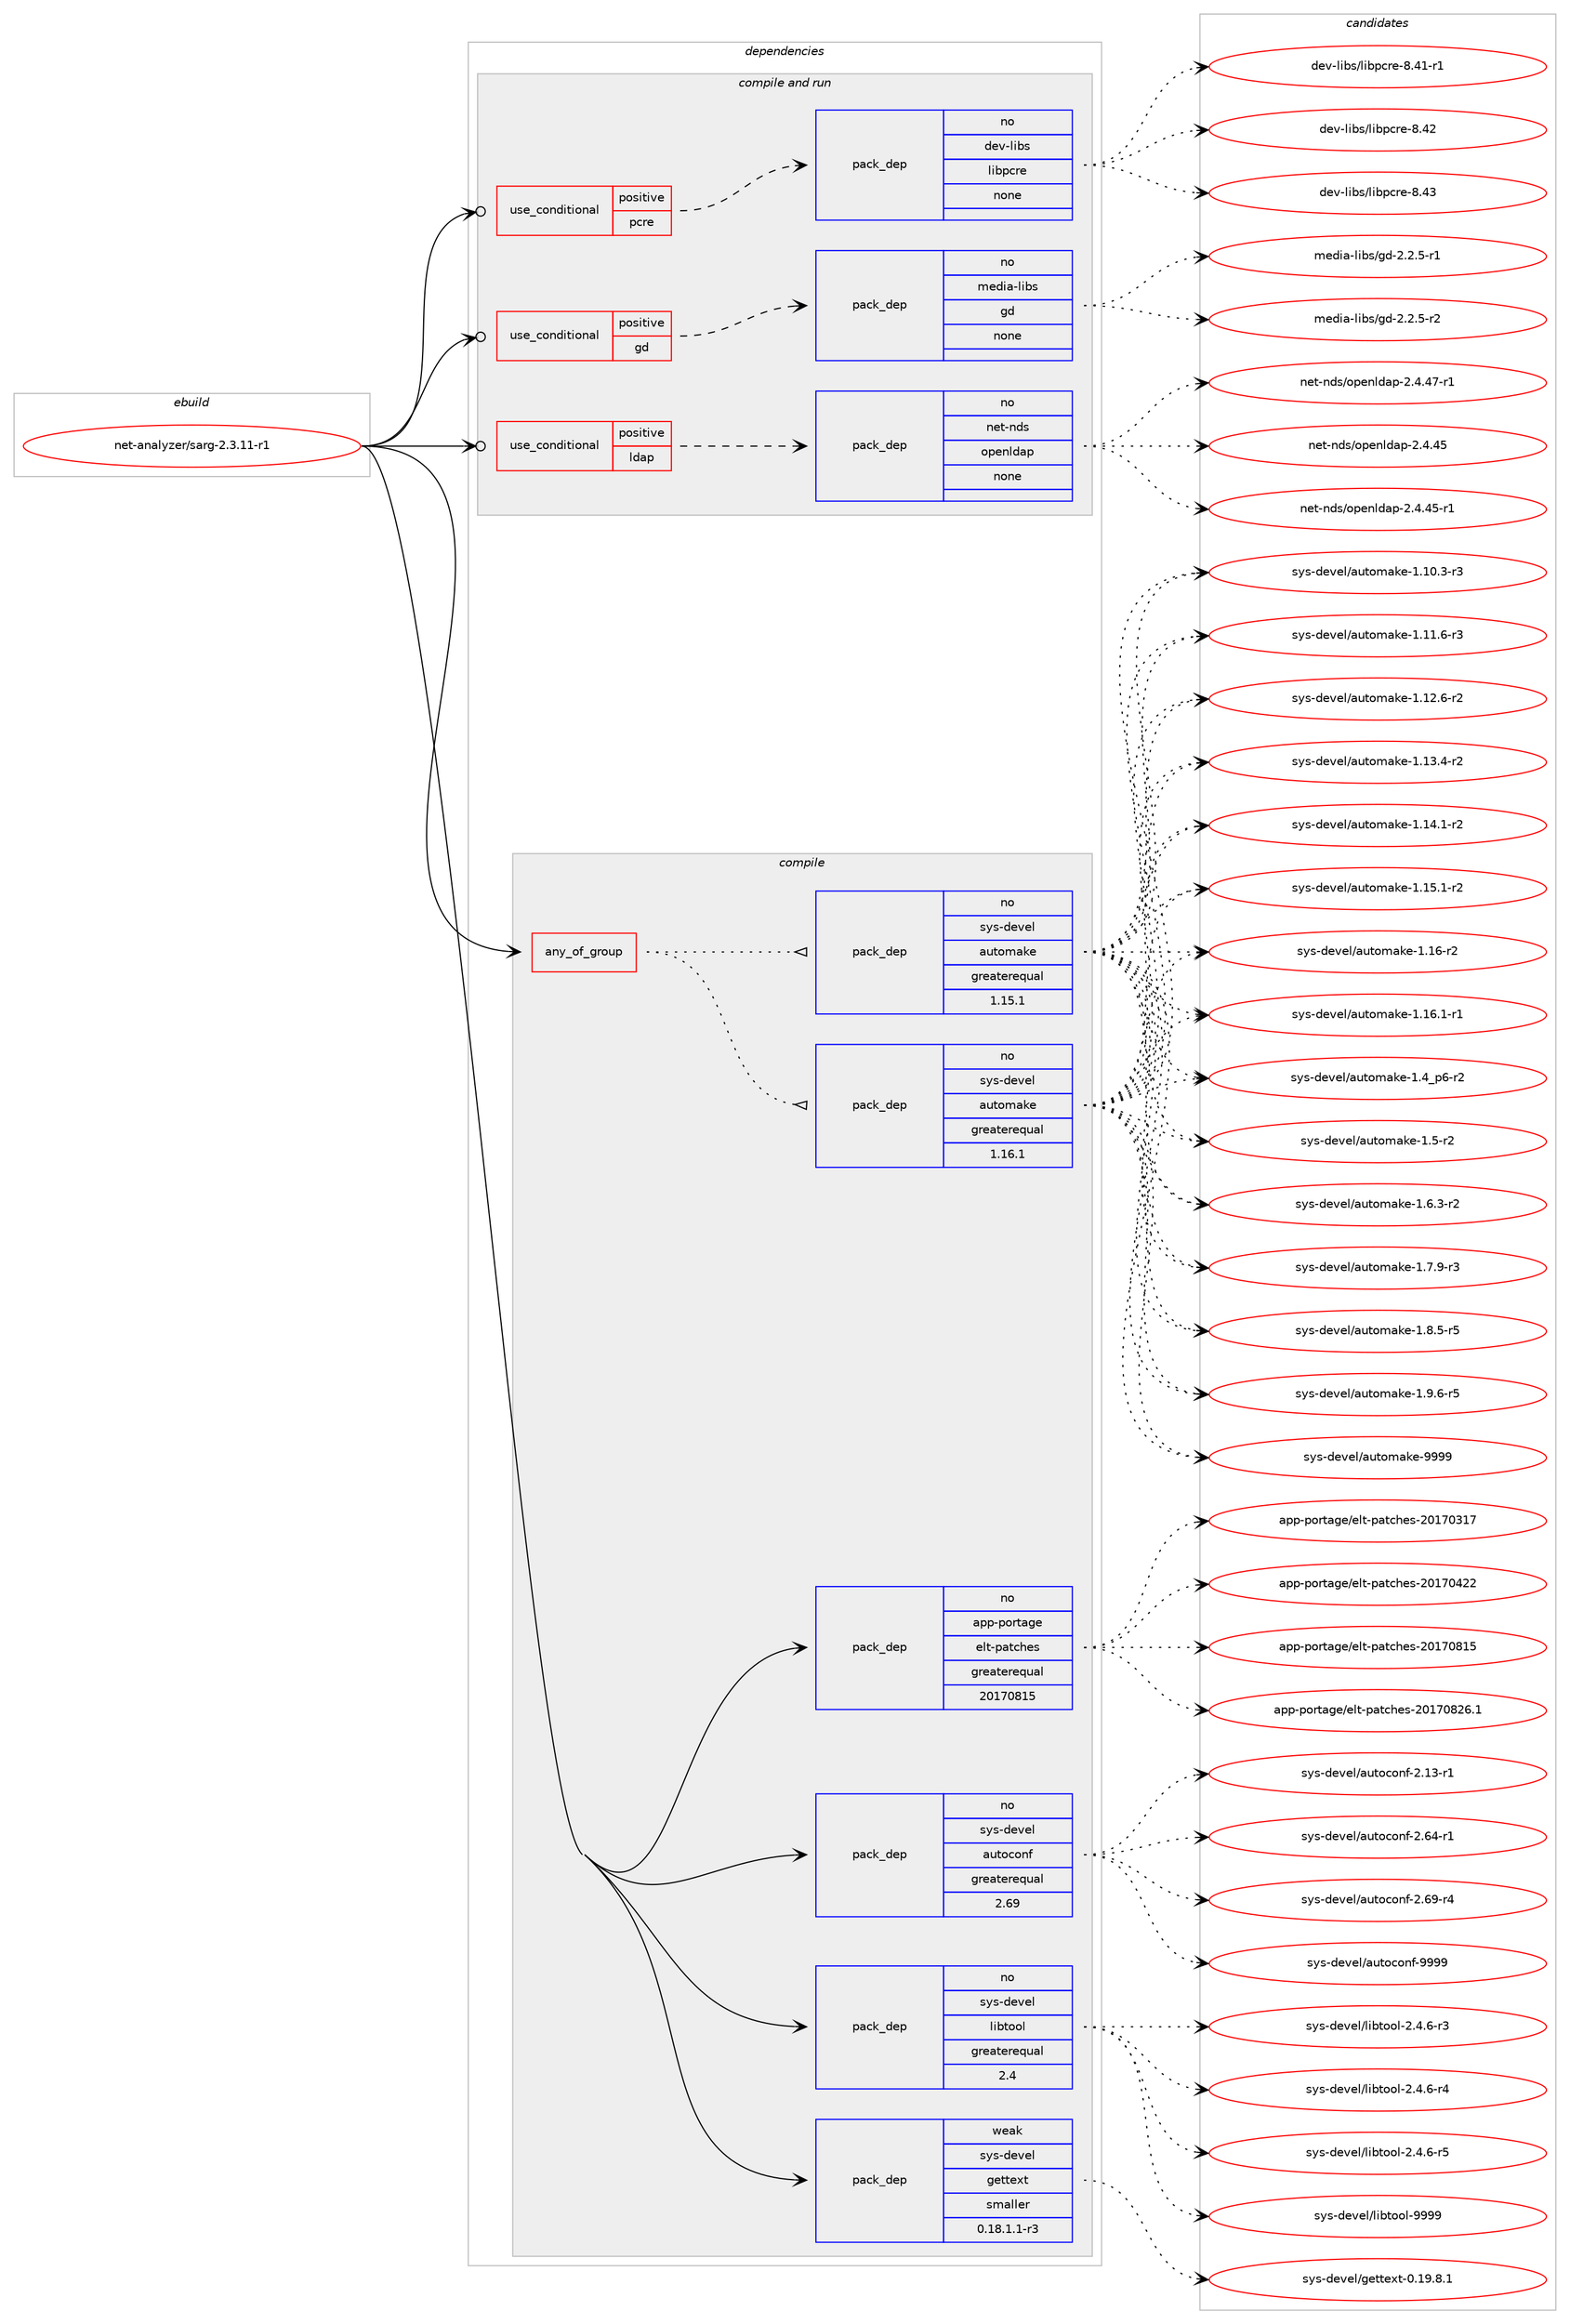 digraph prolog {

# *************
# Graph options
# *************

newrank=true;
concentrate=true;
compound=true;
graph [rankdir=LR,fontname=Helvetica,fontsize=10,ranksep=1.5];#, ranksep=2.5, nodesep=0.2];
edge  [arrowhead=vee];
node  [fontname=Helvetica,fontsize=10];

# **********
# The ebuild
# **********

subgraph cluster_leftcol {
color=gray;
rank=same;
label=<<i>ebuild</i>>;
id [label="net-analyzer/sarg-2.3.11-r1", color=red, width=4, href="../net-analyzer/sarg-2.3.11-r1.svg"];
}

# ****************
# The dependencies
# ****************

subgraph cluster_midcol {
color=gray;
label=<<i>dependencies</i>>;
subgraph cluster_compile {
fillcolor="#eeeeee";
style=filled;
label=<<i>compile</i>>;
subgraph any25866 {
dependency1646801 [label=<<TABLE BORDER="0" CELLBORDER="1" CELLSPACING="0" CELLPADDING="4"><TR><TD CELLPADDING="10">any_of_group</TD></TR></TABLE>>, shape=none, color=red];subgraph pack1177537 {
dependency1646802 [label=<<TABLE BORDER="0" CELLBORDER="1" CELLSPACING="0" CELLPADDING="4" WIDTH="220"><TR><TD ROWSPAN="6" CELLPADDING="30">pack_dep</TD></TR><TR><TD WIDTH="110">no</TD></TR><TR><TD>sys-devel</TD></TR><TR><TD>automake</TD></TR><TR><TD>greaterequal</TD></TR><TR><TD>1.16.1</TD></TR></TABLE>>, shape=none, color=blue];
}
dependency1646801:e -> dependency1646802:w [weight=20,style="dotted",arrowhead="oinv"];
subgraph pack1177538 {
dependency1646803 [label=<<TABLE BORDER="0" CELLBORDER="1" CELLSPACING="0" CELLPADDING="4" WIDTH="220"><TR><TD ROWSPAN="6" CELLPADDING="30">pack_dep</TD></TR><TR><TD WIDTH="110">no</TD></TR><TR><TD>sys-devel</TD></TR><TR><TD>automake</TD></TR><TR><TD>greaterequal</TD></TR><TR><TD>1.15.1</TD></TR></TABLE>>, shape=none, color=blue];
}
dependency1646801:e -> dependency1646803:w [weight=20,style="dotted",arrowhead="oinv"];
}
id:e -> dependency1646801:w [weight=20,style="solid",arrowhead="vee"];
subgraph pack1177539 {
dependency1646804 [label=<<TABLE BORDER="0" CELLBORDER="1" CELLSPACING="0" CELLPADDING="4" WIDTH="220"><TR><TD ROWSPAN="6" CELLPADDING="30">pack_dep</TD></TR><TR><TD WIDTH="110">no</TD></TR><TR><TD>app-portage</TD></TR><TR><TD>elt-patches</TD></TR><TR><TD>greaterequal</TD></TR><TR><TD>20170815</TD></TR></TABLE>>, shape=none, color=blue];
}
id:e -> dependency1646804:w [weight=20,style="solid",arrowhead="vee"];
subgraph pack1177540 {
dependency1646805 [label=<<TABLE BORDER="0" CELLBORDER="1" CELLSPACING="0" CELLPADDING="4" WIDTH="220"><TR><TD ROWSPAN="6" CELLPADDING="30">pack_dep</TD></TR><TR><TD WIDTH="110">no</TD></TR><TR><TD>sys-devel</TD></TR><TR><TD>autoconf</TD></TR><TR><TD>greaterequal</TD></TR><TR><TD>2.69</TD></TR></TABLE>>, shape=none, color=blue];
}
id:e -> dependency1646805:w [weight=20,style="solid",arrowhead="vee"];
subgraph pack1177541 {
dependency1646806 [label=<<TABLE BORDER="0" CELLBORDER="1" CELLSPACING="0" CELLPADDING="4" WIDTH="220"><TR><TD ROWSPAN="6" CELLPADDING="30">pack_dep</TD></TR><TR><TD WIDTH="110">no</TD></TR><TR><TD>sys-devel</TD></TR><TR><TD>libtool</TD></TR><TR><TD>greaterequal</TD></TR><TR><TD>2.4</TD></TR></TABLE>>, shape=none, color=blue];
}
id:e -> dependency1646806:w [weight=20,style="solid",arrowhead="vee"];
subgraph pack1177542 {
dependency1646807 [label=<<TABLE BORDER="0" CELLBORDER="1" CELLSPACING="0" CELLPADDING="4" WIDTH="220"><TR><TD ROWSPAN="6" CELLPADDING="30">pack_dep</TD></TR><TR><TD WIDTH="110">weak</TD></TR><TR><TD>sys-devel</TD></TR><TR><TD>gettext</TD></TR><TR><TD>smaller</TD></TR><TR><TD>0.18.1.1-r3</TD></TR></TABLE>>, shape=none, color=blue];
}
id:e -> dependency1646807:w [weight=20,style="solid",arrowhead="vee"];
}
subgraph cluster_compileandrun {
fillcolor="#eeeeee";
style=filled;
label=<<i>compile and run</i>>;
subgraph cond442623 {
dependency1646808 [label=<<TABLE BORDER="0" CELLBORDER="1" CELLSPACING="0" CELLPADDING="4"><TR><TD ROWSPAN="3" CELLPADDING="10">use_conditional</TD></TR><TR><TD>positive</TD></TR><TR><TD>gd</TD></TR></TABLE>>, shape=none, color=red];
subgraph pack1177543 {
dependency1646809 [label=<<TABLE BORDER="0" CELLBORDER="1" CELLSPACING="0" CELLPADDING="4" WIDTH="220"><TR><TD ROWSPAN="6" CELLPADDING="30">pack_dep</TD></TR><TR><TD WIDTH="110">no</TD></TR><TR><TD>media-libs</TD></TR><TR><TD>gd</TD></TR><TR><TD>none</TD></TR><TR><TD></TD></TR></TABLE>>, shape=none, color=blue];
}
dependency1646808:e -> dependency1646809:w [weight=20,style="dashed",arrowhead="vee"];
}
id:e -> dependency1646808:w [weight=20,style="solid",arrowhead="odotvee"];
subgraph cond442624 {
dependency1646810 [label=<<TABLE BORDER="0" CELLBORDER="1" CELLSPACING="0" CELLPADDING="4"><TR><TD ROWSPAN="3" CELLPADDING="10">use_conditional</TD></TR><TR><TD>positive</TD></TR><TR><TD>ldap</TD></TR></TABLE>>, shape=none, color=red];
subgraph pack1177544 {
dependency1646811 [label=<<TABLE BORDER="0" CELLBORDER="1" CELLSPACING="0" CELLPADDING="4" WIDTH="220"><TR><TD ROWSPAN="6" CELLPADDING="30">pack_dep</TD></TR><TR><TD WIDTH="110">no</TD></TR><TR><TD>net-nds</TD></TR><TR><TD>openldap</TD></TR><TR><TD>none</TD></TR><TR><TD></TD></TR></TABLE>>, shape=none, color=blue];
}
dependency1646810:e -> dependency1646811:w [weight=20,style="dashed",arrowhead="vee"];
}
id:e -> dependency1646810:w [weight=20,style="solid",arrowhead="odotvee"];
subgraph cond442625 {
dependency1646812 [label=<<TABLE BORDER="0" CELLBORDER="1" CELLSPACING="0" CELLPADDING="4"><TR><TD ROWSPAN="3" CELLPADDING="10">use_conditional</TD></TR><TR><TD>positive</TD></TR><TR><TD>pcre</TD></TR></TABLE>>, shape=none, color=red];
subgraph pack1177545 {
dependency1646813 [label=<<TABLE BORDER="0" CELLBORDER="1" CELLSPACING="0" CELLPADDING="4" WIDTH="220"><TR><TD ROWSPAN="6" CELLPADDING="30">pack_dep</TD></TR><TR><TD WIDTH="110">no</TD></TR><TR><TD>dev-libs</TD></TR><TR><TD>libpcre</TD></TR><TR><TD>none</TD></TR><TR><TD></TD></TR></TABLE>>, shape=none, color=blue];
}
dependency1646812:e -> dependency1646813:w [weight=20,style="dashed",arrowhead="vee"];
}
id:e -> dependency1646812:w [weight=20,style="solid",arrowhead="odotvee"];
}
subgraph cluster_run {
fillcolor="#eeeeee";
style=filled;
label=<<i>run</i>>;
}
}

# **************
# The candidates
# **************

subgraph cluster_choices {
rank=same;
color=gray;
label=<<i>candidates</i>>;

subgraph choice1177537 {
color=black;
nodesep=1;
choice11512111545100101118101108479711711611110997107101454946494846514511451 [label="sys-devel/automake-1.10.3-r3", color=red, width=4,href="../sys-devel/automake-1.10.3-r3.svg"];
choice11512111545100101118101108479711711611110997107101454946494946544511451 [label="sys-devel/automake-1.11.6-r3", color=red, width=4,href="../sys-devel/automake-1.11.6-r3.svg"];
choice11512111545100101118101108479711711611110997107101454946495046544511450 [label="sys-devel/automake-1.12.6-r2", color=red, width=4,href="../sys-devel/automake-1.12.6-r2.svg"];
choice11512111545100101118101108479711711611110997107101454946495146524511450 [label="sys-devel/automake-1.13.4-r2", color=red, width=4,href="../sys-devel/automake-1.13.4-r2.svg"];
choice11512111545100101118101108479711711611110997107101454946495246494511450 [label="sys-devel/automake-1.14.1-r2", color=red, width=4,href="../sys-devel/automake-1.14.1-r2.svg"];
choice11512111545100101118101108479711711611110997107101454946495346494511450 [label="sys-devel/automake-1.15.1-r2", color=red, width=4,href="../sys-devel/automake-1.15.1-r2.svg"];
choice1151211154510010111810110847971171161111099710710145494649544511450 [label="sys-devel/automake-1.16-r2", color=red, width=4,href="../sys-devel/automake-1.16-r2.svg"];
choice11512111545100101118101108479711711611110997107101454946495446494511449 [label="sys-devel/automake-1.16.1-r1", color=red, width=4,href="../sys-devel/automake-1.16.1-r1.svg"];
choice115121115451001011181011084797117116111109971071014549465295112544511450 [label="sys-devel/automake-1.4_p6-r2", color=red, width=4,href="../sys-devel/automake-1.4_p6-r2.svg"];
choice11512111545100101118101108479711711611110997107101454946534511450 [label="sys-devel/automake-1.5-r2", color=red, width=4,href="../sys-devel/automake-1.5-r2.svg"];
choice115121115451001011181011084797117116111109971071014549465446514511450 [label="sys-devel/automake-1.6.3-r2", color=red, width=4,href="../sys-devel/automake-1.6.3-r2.svg"];
choice115121115451001011181011084797117116111109971071014549465546574511451 [label="sys-devel/automake-1.7.9-r3", color=red, width=4,href="../sys-devel/automake-1.7.9-r3.svg"];
choice115121115451001011181011084797117116111109971071014549465646534511453 [label="sys-devel/automake-1.8.5-r5", color=red, width=4,href="../sys-devel/automake-1.8.5-r5.svg"];
choice115121115451001011181011084797117116111109971071014549465746544511453 [label="sys-devel/automake-1.9.6-r5", color=red, width=4,href="../sys-devel/automake-1.9.6-r5.svg"];
choice115121115451001011181011084797117116111109971071014557575757 [label="sys-devel/automake-9999", color=red, width=4,href="../sys-devel/automake-9999.svg"];
dependency1646802:e -> choice11512111545100101118101108479711711611110997107101454946494846514511451:w [style=dotted,weight="100"];
dependency1646802:e -> choice11512111545100101118101108479711711611110997107101454946494946544511451:w [style=dotted,weight="100"];
dependency1646802:e -> choice11512111545100101118101108479711711611110997107101454946495046544511450:w [style=dotted,weight="100"];
dependency1646802:e -> choice11512111545100101118101108479711711611110997107101454946495146524511450:w [style=dotted,weight="100"];
dependency1646802:e -> choice11512111545100101118101108479711711611110997107101454946495246494511450:w [style=dotted,weight="100"];
dependency1646802:e -> choice11512111545100101118101108479711711611110997107101454946495346494511450:w [style=dotted,weight="100"];
dependency1646802:e -> choice1151211154510010111810110847971171161111099710710145494649544511450:w [style=dotted,weight="100"];
dependency1646802:e -> choice11512111545100101118101108479711711611110997107101454946495446494511449:w [style=dotted,weight="100"];
dependency1646802:e -> choice115121115451001011181011084797117116111109971071014549465295112544511450:w [style=dotted,weight="100"];
dependency1646802:e -> choice11512111545100101118101108479711711611110997107101454946534511450:w [style=dotted,weight="100"];
dependency1646802:e -> choice115121115451001011181011084797117116111109971071014549465446514511450:w [style=dotted,weight="100"];
dependency1646802:e -> choice115121115451001011181011084797117116111109971071014549465546574511451:w [style=dotted,weight="100"];
dependency1646802:e -> choice115121115451001011181011084797117116111109971071014549465646534511453:w [style=dotted,weight="100"];
dependency1646802:e -> choice115121115451001011181011084797117116111109971071014549465746544511453:w [style=dotted,weight="100"];
dependency1646802:e -> choice115121115451001011181011084797117116111109971071014557575757:w [style=dotted,weight="100"];
}
subgraph choice1177538 {
color=black;
nodesep=1;
choice11512111545100101118101108479711711611110997107101454946494846514511451 [label="sys-devel/automake-1.10.3-r3", color=red, width=4,href="../sys-devel/automake-1.10.3-r3.svg"];
choice11512111545100101118101108479711711611110997107101454946494946544511451 [label="sys-devel/automake-1.11.6-r3", color=red, width=4,href="../sys-devel/automake-1.11.6-r3.svg"];
choice11512111545100101118101108479711711611110997107101454946495046544511450 [label="sys-devel/automake-1.12.6-r2", color=red, width=4,href="../sys-devel/automake-1.12.6-r2.svg"];
choice11512111545100101118101108479711711611110997107101454946495146524511450 [label="sys-devel/automake-1.13.4-r2", color=red, width=4,href="../sys-devel/automake-1.13.4-r2.svg"];
choice11512111545100101118101108479711711611110997107101454946495246494511450 [label="sys-devel/automake-1.14.1-r2", color=red, width=4,href="../sys-devel/automake-1.14.1-r2.svg"];
choice11512111545100101118101108479711711611110997107101454946495346494511450 [label="sys-devel/automake-1.15.1-r2", color=red, width=4,href="../sys-devel/automake-1.15.1-r2.svg"];
choice1151211154510010111810110847971171161111099710710145494649544511450 [label="sys-devel/automake-1.16-r2", color=red, width=4,href="../sys-devel/automake-1.16-r2.svg"];
choice11512111545100101118101108479711711611110997107101454946495446494511449 [label="sys-devel/automake-1.16.1-r1", color=red, width=4,href="../sys-devel/automake-1.16.1-r1.svg"];
choice115121115451001011181011084797117116111109971071014549465295112544511450 [label="sys-devel/automake-1.4_p6-r2", color=red, width=4,href="../sys-devel/automake-1.4_p6-r2.svg"];
choice11512111545100101118101108479711711611110997107101454946534511450 [label="sys-devel/automake-1.5-r2", color=red, width=4,href="../sys-devel/automake-1.5-r2.svg"];
choice115121115451001011181011084797117116111109971071014549465446514511450 [label="sys-devel/automake-1.6.3-r2", color=red, width=4,href="../sys-devel/automake-1.6.3-r2.svg"];
choice115121115451001011181011084797117116111109971071014549465546574511451 [label="sys-devel/automake-1.7.9-r3", color=red, width=4,href="../sys-devel/automake-1.7.9-r3.svg"];
choice115121115451001011181011084797117116111109971071014549465646534511453 [label="sys-devel/automake-1.8.5-r5", color=red, width=4,href="../sys-devel/automake-1.8.5-r5.svg"];
choice115121115451001011181011084797117116111109971071014549465746544511453 [label="sys-devel/automake-1.9.6-r5", color=red, width=4,href="../sys-devel/automake-1.9.6-r5.svg"];
choice115121115451001011181011084797117116111109971071014557575757 [label="sys-devel/automake-9999", color=red, width=4,href="../sys-devel/automake-9999.svg"];
dependency1646803:e -> choice11512111545100101118101108479711711611110997107101454946494846514511451:w [style=dotted,weight="100"];
dependency1646803:e -> choice11512111545100101118101108479711711611110997107101454946494946544511451:w [style=dotted,weight="100"];
dependency1646803:e -> choice11512111545100101118101108479711711611110997107101454946495046544511450:w [style=dotted,weight="100"];
dependency1646803:e -> choice11512111545100101118101108479711711611110997107101454946495146524511450:w [style=dotted,weight="100"];
dependency1646803:e -> choice11512111545100101118101108479711711611110997107101454946495246494511450:w [style=dotted,weight="100"];
dependency1646803:e -> choice11512111545100101118101108479711711611110997107101454946495346494511450:w [style=dotted,weight="100"];
dependency1646803:e -> choice1151211154510010111810110847971171161111099710710145494649544511450:w [style=dotted,weight="100"];
dependency1646803:e -> choice11512111545100101118101108479711711611110997107101454946495446494511449:w [style=dotted,weight="100"];
dependency1646803:e -> choice115121115451001011181011084797117116111109971071014549465295112544511450:w [style=dotted,weight="100"];
dependency1646803:e -> choice11512111545100101118101108479711711611110997107101454946534511450:w [style=dotted,weight="100"];
dependency1646803:e -> choice115121115451001011181011084797117116111109971071014549465446514511450:w [style=dotted,weight="100"];
dependency1646803:e -> choice115121115451001011181011084797117116111109971071014549465546574511451:w [style=dotted,weight="100"];
dependency1646803:e -> choice115121115451001011181011084797117116111109971071014549465646534511453:w [style=dotted,weight="100"];
dependency1646803:e -> choice115121115451001011181011084797117116111109971071014549465746544511453:w [style=dotted,weight="100"];
dependency1646803:e -> choice115121115451001011181011084797117116111109971071014557575757:w [style=dotted,weight="100"];
}
subgraph choice1177539 {
color=black;
nodesep=1;
choice97112112451121111141169710310147101108116451129711699104101115455048495548514955 [label="app-portage/elt-patches-20170317", color=red, width=4,href="../app-portage/elt-patches-20170317.svg"];
choice97112112451121111141169710310147101108116451129711699104101115455048495548525050 [label="app-portage/elt-patches-20170422", color=red, width=4,href="../app-portage/elt-patches-20170422.svg"];
choice97112112451121111141169710310147101108116451129711699104101115455048495548564953 [label="app-portage/elt-patches-20170815", color=red, width=4,href="../app-portage/elt-patches-20170815.svg"];
choice971121124511211111411697103101471011081164511297116991041011154550484955485650544649 [label="app-portage/elt-patches-20170826.1", color=red, width=4,href="../app-portage/elt-patches-20170826.1.svg"];
dependency1646804:e -> choice97112112451121111141169710310147101108116451129711699104101115455048495548514955:w [style=dotted,weight="100"];
dependency1646804:e -> choice97112112451121111141169710310147101108116451129711699104101115455048495548525050:w [style=dotted,weight="100"];
dependency1646804:e -> choice97112112451121111141169710310147101108116451129711699104101115455048495548564953:w [style=dotted,weight="100"];
dependency1646804:e -> choice971121124511211111411697103101471011081164511297116991041011154550484955485650544649:w [style=dotted,weight="100"];
}
subgraph choice1177540 {
color=black;
nodesep=1;
choice1151211154510010111810110847971171161119911111010245504649514511449 [label="sys-devel/autoconf-2.13-r1", color=red, width=4,href="../sys-devel/autoconf-2.13-r1.svg"];
choice1151211154510010111810110847971171161119911111010245504654524511449 [label="sys-devel/autoconf-2.64-r1", color=red, width=4,href="../sys-devel/autoconf-2.64-r1.svg"];
choice1151211154510010111810110847971171161119911111010245504654574511452 [label="sys-devel/autoconf-2.69-r4", color=red, width=4,href="../sys-devel/autoconf-2.69-r4.svg"];
choice115121115451001011181011084797117116111991111101024557575757 [label="sys-devel/autoconf-9999", color=red, width=4,href="../sys-devel/autoconf-9999.svg"];
dependency1646805:e -> choice1151211154510010111810110847971171161119911111010245504649514511449:w [style=dotted,weight="100"];
dependency1646805:e -> choice1151211154510010111810110847971171161119911111010245504654524511449:w [style=dotted,weight="100"];
dependency1646805:e -> choice1151211154510010111810110847971171161119911111010245504654574511452:w [style=dotted,weight="100"];
dependency1646805:e -> choice115121115451001011181011084797117116111991111101024557575757:w [style=dotted,weight="100"];
}
subgraph choice1177541 {
color=black;
nodesep=1;
choice1151211154510010111810110847108105981161111111084550465246544511451 [label="sys-devel/libtool-2.4.6-r3", color=red, width=4,href="../sys-devel/libtool-2.4.6-r3.svg"];
choice1151211154510010111810110847108105981161111111084550465246544511452 [label="sys-devel/libtool-2.4.6-r4", color=red, width=4,href="../sys-devel/libtool-2.4.6-r4.svg"];
choice1151211154510010111810110847108105981161111111084550465246544511453 [label="sys-devel/libtool-2.4.6-r5", color=red, width=4,href="../sys-devel/libtool-2.4.6-r5.svg"];
choice1151211154510010111810110847108105981161111111084557575757 [label="sys-devel/libtool-9999", color=red, width=4,href="../sys-devel/libtool-9999.svg"];
dependency1646806:e -> choice1151211154510010111810110847108105981161111111084550465246544511451:w [style=dotted,weight="100"];
dependency1646806:e -> choice1151211154510010111810110847108105981161111111084550465246544511452:w [style=dotted,weight="100"];
dependency1646806:e -> choice1151211154510010111810110847108105981161111111084550465246544511453:w [style=dotted,weight="100"];
dependency1646806:e -> choice1151211154510010111810110847108105981161111111084557575757:w [style=dotted,weight="100"];
}
subgraph choice1177542 {
color=black;
nodesep=1;
choice1151211154510010111810110847103101116116101120116454846495746564649 [label="sys-devel/gettext-0.19.8.1", color=red, width=4,href="../sys-devel/gettext-0.19.8.1.svg"];
dependency1646807:e -> choice1151211154510010111810110847103101116116101120116454846495746564649:w [style=dotted,weight="100"];
}
subgraph choice1177543 {
color=black;
nodesep=1;
choice109101100105974510810598115471031004550465046534511449 [label="media-libs/gd-2.2.5-r1", color=red, width=4,href="../media-libs/gd-2.2.5-r1.svg"];
choice109101100105974510810598115471031004550465046534511450 [label="media-libs/gd-2.2.5-r2", color=red, width=4,href="../media-libs/gd-2.2.5-r2.svg"];
dependency1646809:e -> choice109101100105974510810598115471031004550465046534511449:w [style=dotted,weight="100"];
dependency1646809:e -> choice109101100105974510810598115471031004550465046534511450:w [style=dotted,weight="100"];
}
subgraph choice1177544 {
color=black;
nodesep=1;
choice11010111645110100115471111121011101081009711245504652465253 [label="net-nds/openldap-2.4.45", color=red, width=4,href="../net-nds/openldap-2.4.45.svg"];
choice110101116451101001154711111210111010810097112455046524652534511449 [label="net-nds/openldap-2.4.45-r1", color=red, width=4,href="../net-nds/openldap-2.4.45-r1.svg"];
choice110101116451101001154711111210111010810097112455046524652554511449 [label="net-nds/openldap-2.4.47-r1", color=red, width=4,href="../net-nds/openldap-2.4.47-r1.svg"];
dependency1646811:e -> choice11010111645110100115471111121011101081009711245504652465253:w [style=dotted,weight="100"];
dependency1646811:e -> choice110101116451101001154711111210111010810097112455046524652534511449:w [style=dotted,weight="100"];
dependency1646811:e -> choice110101116451101001154711111210111010810097112455046524652554511449:w [style=dotted,weight="100"];
}
subgraph choice1177545 {
color=black;
nodesep=1;
choice100101118451081059811547108105981129911410145564652494511449 [label="dev-libs/libpcre-8.41-r1", color=red, width=4,href="../dev-libs/libpcre-8.41-r1.svg"];
choice10010111845108105981154710810598112991141014556465250 [label="dev-libs/libpcre-8.42", color=red, width=4,href="../dev-libs/libpcre-8.42.svg"];
choice10010111845108105981154710810598112991141014556465251 [label="dev-libs/libpcre-8.43", color=red, width=4,href="../dev-libs/libpcre-8.43.svg"];
dependency1646813:e -> choice100101118451081059811547108105981129911410145564652494511449:w [style=dotted,weight="100"];
dependency1646813:e -> choice10010111845108105981154710810598112991141014556465250:w [style=dotted,weight="100"];
dependency1646813:e -> choice10010111845108105981154710810598112991141014556465251:w [style=dotted,weight="100"];
}
}

}
